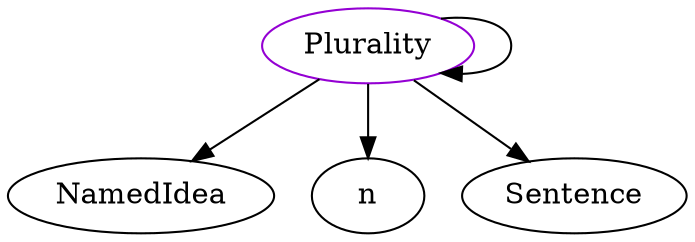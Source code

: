 digraph plurality{
Plurality	[shape=oval, color=darkviolet, label="Plurality"];
Plurality -> NamedIdea;
Plurality -> n;
Plurality -> Plurality;
Plurality -> Sentence;
}
